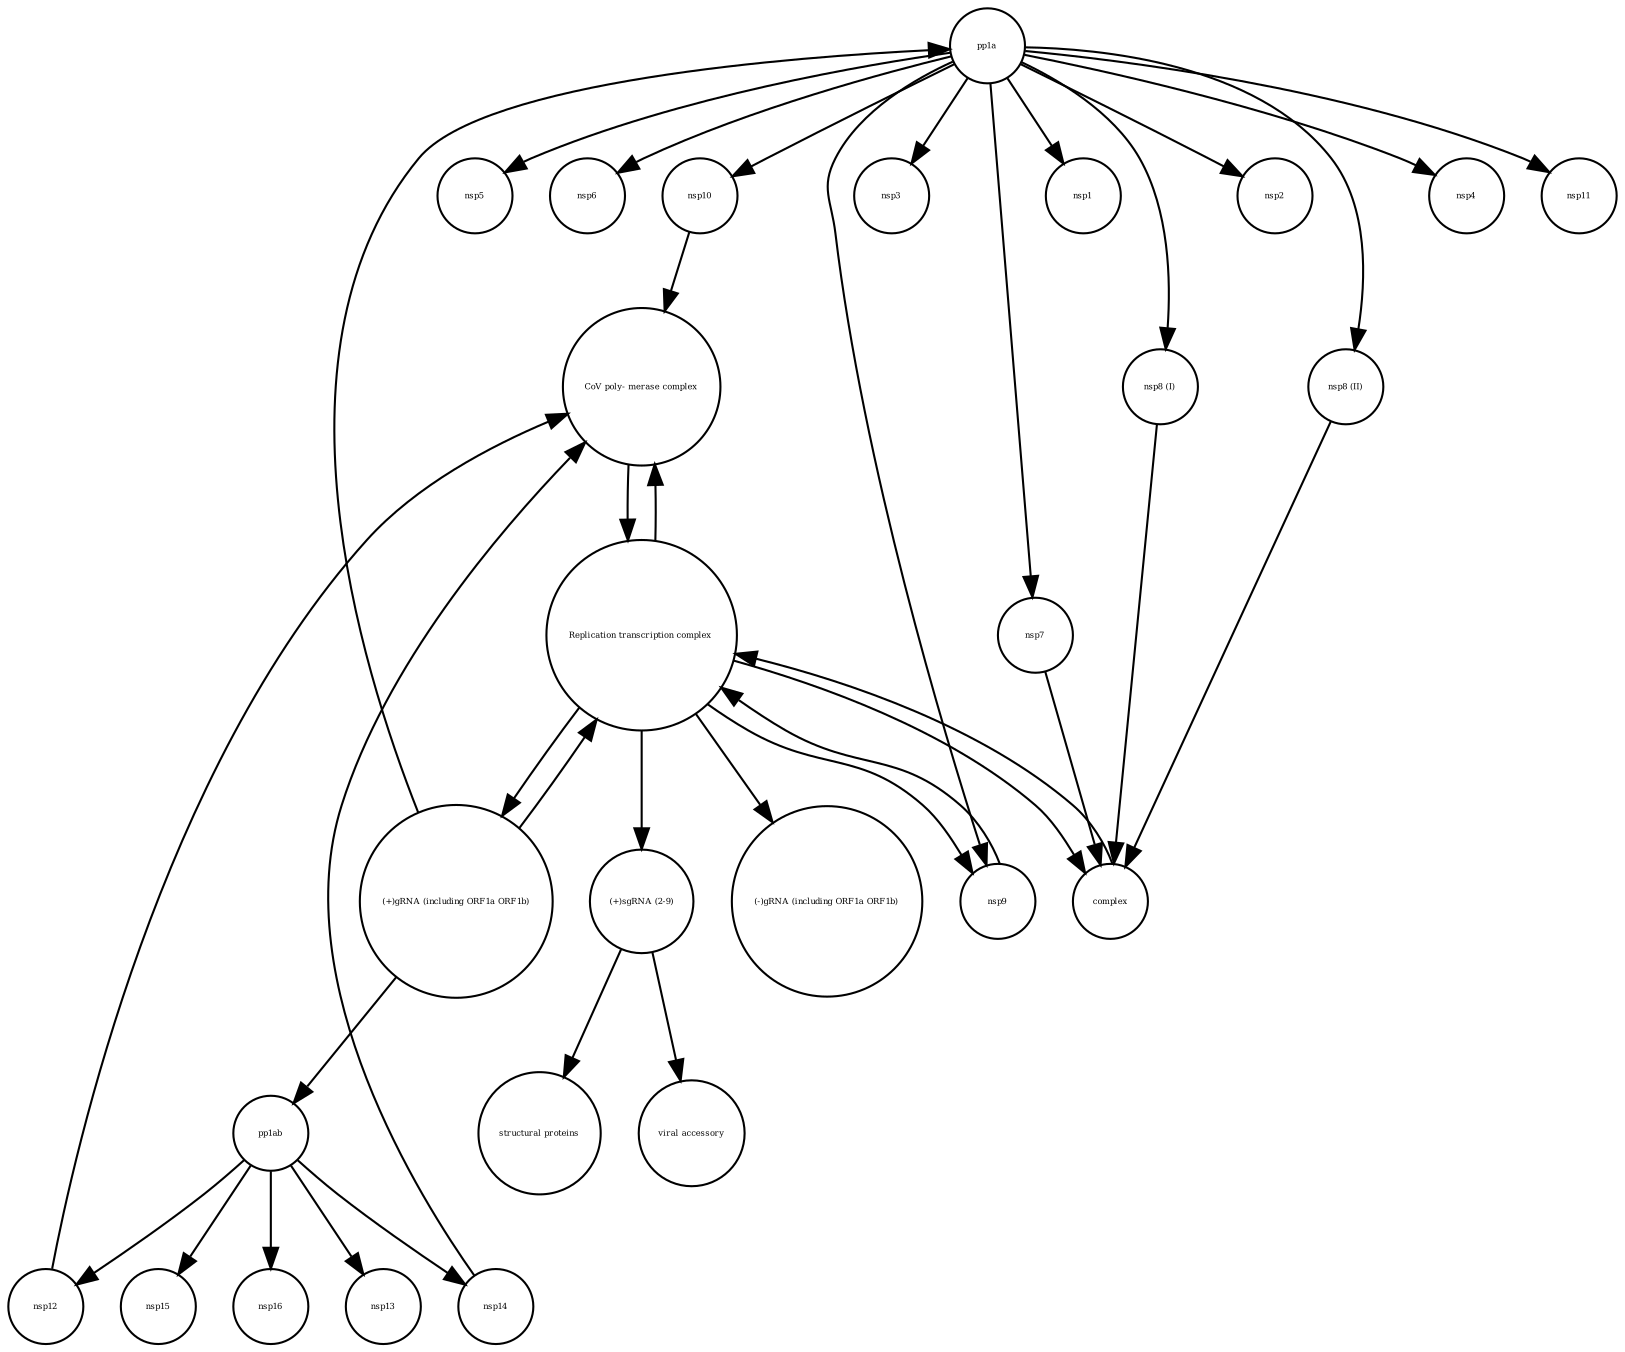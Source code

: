 strict digraph  {
nsp5 [annotation="", bipartite=0, cls=macromolecule, fontsize=4, label=nsp5, shape=circle];
nsp6 [annotation="", bipartite=0, cls=macromolecule, fontsize=4, label=nsp6, shape=circle];
"(+)gRNA (including ORF1a ORF1b)" [annotation="", bipartite=0, cls="nucleic acid feature", fontsize=4, label="(+)gRNA (including ORF1a ORF1b)", shape=circle];
"structural proteins" [annotation="", bipartite=0, cls=macromolecule, fontsize=4, label="structural proteins", shape=circle];
nsp10 [annotation="", bipartite=0, cls=macromolecule, fontsize=4, label=nsp10, shape=circle];
"(+)sgRNA (2-9)" [annotation="", bipartite=0, cls="nucleic acid feature", fontsize=4, label="(+)sgRNA (2-9)", shape=circle];
"nsp8 (II)" [annotation="", bipartite=0, cls=macromolecule, fontsize=4, label="nsp8 (II)", shape=circle];
"viral accessory" [annotation="", bipartite=0, cls=macromolecule, fontsize=4, label="viral accessory", shape=circle];
pp1a [annotation="", bipartite=0, cls=macromolecule, fontsize=4, label=pp1a, shape=circle];
nsp3 [annotation="", bipartite=0, cls=macromolecule, fontsize=4, label=nsp3, shape=circle];
nsp9 [annotation="", bipartite=0, cls=macromolecule, fontsize=4, label=nsp9, shape=circle];
complex [annotation="", bipartite=0, cls=complex, fontsize=4, label=complex, shape=circle];
nsp1 [annotation="", bipartite=0, cls=macromolecule, fontsize=4, label=nsp1, shape=circle];
pp1ab [annotation="", bipartite=0, cls=macromolecule, fontsize=4, label=pp1ab, shape=circle];
"Replication transcription complex " [annotation="", bipartite=0, cls=complex, fontsize=4, label="Replication transcription complex ", shape=circle];
"(-)gRNA (including ORF1a ORF1b)" [annotation="", bipartite=0, cls="nucleic acid feature", fontsize=4, label="(-)gRNA (including ORF1a ORF1b)", shape=circle];
nsp15 [annotation="", bipartite=0, cls=macromolecule, fontsize=4, label=nsp15, shape=circle];
nsp16 [annotation="", bipartite=0, cls=macromolecule, fontsize=4, label=nsp16, shape=circle];
nsp7 [annotation="", bipartite=0, cls=macromolecule, fontsize=4, label=nsp7, shape=circle];
nsp2 [annotation="", bipartite=0, cls=macromolecule, fontsize=4, label=nsp2, shape=circle];
nsp12 [annotation="", bipartite=0, cls=macromolecule, fontsize=4, label=nsp12, shape=circle];
"nsp8 (I)" [annotation="", bipartite=0, cls=macromolecule, fontsize=4, label="nsp8 (I)", shape=circle];
"CoV poly- merase complex" [annotation="", bipartite=0, cls=complex, fontsize=4, label="CoV poly- merase complex", shape=circle];
nsp4 [annotation="", bipartite=0, cls=macromolecule, fontsize=4, label=nsp4, shape=circle];
nsp11 [annotation="", bipartite=0, cls=macromolecule, fontsize=4, label=nsp11, shape=circle];
nsp14 [annotation="", bipartite=0, cls=macromolecule, fontsize=4, label=nsp14, shape=circle];
nsp13 [annotation="", bipartite=0, cls=macromolecule, fontsize=4, label=nsp13, shape=circle];
"(+)gRNA (including ORF1a ORF1b)" -> "Replication transcription complex "  [annotation="", interaction_type=production];
"(+)gRNA (including ORF1a ORF1b)" -> pp1a  [annotation="", interaction_type="necessary stimulation"];
"(+)gRNA (including ORF1a ORF1b)" -> pp1ab  [annotation="", interaction_type="necessary stimulation"];
nsp10 -> "CoV poly- merase complex"  [annotation="", interaction_type=production];
"(+)sgRNA (2-9)" -> "structural proteins"  [annotation="", interaction_type="necessary stimulation"];
"(+)sgRNA (2-9)" -> "viral accessory"  [annotation="", interaction_type="necessary stimulation"];
"nsp8 (II)" -> complex  [annotation="", interaction_type=production];
pp1a -> nsp5  [annotation="", interaction_type=production];
pp1a -> nsp6  [annotation="", interaction_type=production];
pp1a -> nsp3  [annotation="", interaction_type=production];
pp1a -> nsp9  [annotation="", interaction_type=production];
pp1a -> "nsp8 (I)"  [annotation="", interaction_type=production];
pp1a -> nsp10  [annotation="", interaction_type=production];
pp1a -> "nsp8 (II)"  [annotation="", interaction_type=production];
pp1a -> nsp4  [annotation="", interaction_type=production];
pp1a -> nsp11  [annotation="", interaction_type=production];
pp1a -> nsp7  [annotation="", interaction_type=production];
pp1a -> nsp1  [annotation="", interaction_type=production];
pp1a -> nsp2  [annotation="", interaction_type=production];
nsp9 -> "Replication transcription complex "  [annotation="", interaction_type=production];
complex -> "Replication transcription complex "  [annotation="", interaction_type=production];
pp1ab -> nsp12  [annotation="", interaction_type=production];
pp1ab -> nsp15  [annotation="", interaction_type=production];
pp1ab -> nsp16  [annotation="", interaction_type=production];
pp1ab -> nsp14  [annotation="", interaction_type=production];
pp1ab -> nsp13  [annotation="", interaction_type=production];
"Replication transcription complex " -> "(+)sgRNA (2-9)"  [annotation="", interaction_type="necessary stimulation"];
"Replication transcription complex " -> "(+)gRNA (including ORF1a ORF1b)"  [annotation="", interaction_type=production];
"Replication transcription complex " -> nsp9  [annotation="", interaction_type=production];
"Replication transcription complex " -> "(-)gRNA (including ORF1a ORF1b)"  [annotation="", interaction_type=production];
"Replication transcription complex " -> "CoV poly- merase complex"  [annotation="", interaction_type=production];
"Replication transcription complex " -> complex  [annotation="", interaction_type=production];
nsp7 -> complex  [annotation="", interaction_type=production];
nsp12 -> "CoV poly- merase complex"  [annotation="", interaction_type=production];
"nsp8 (I)" -> complex  [annotation="", interaction_type=production];
"CoV poly- merase complex" -> "Replication transcription complex "  [annotation="", interaction_type=production];
nsp14 -> "CoV poly- merase complex"  [annotation="", interaction_type=production];
}
